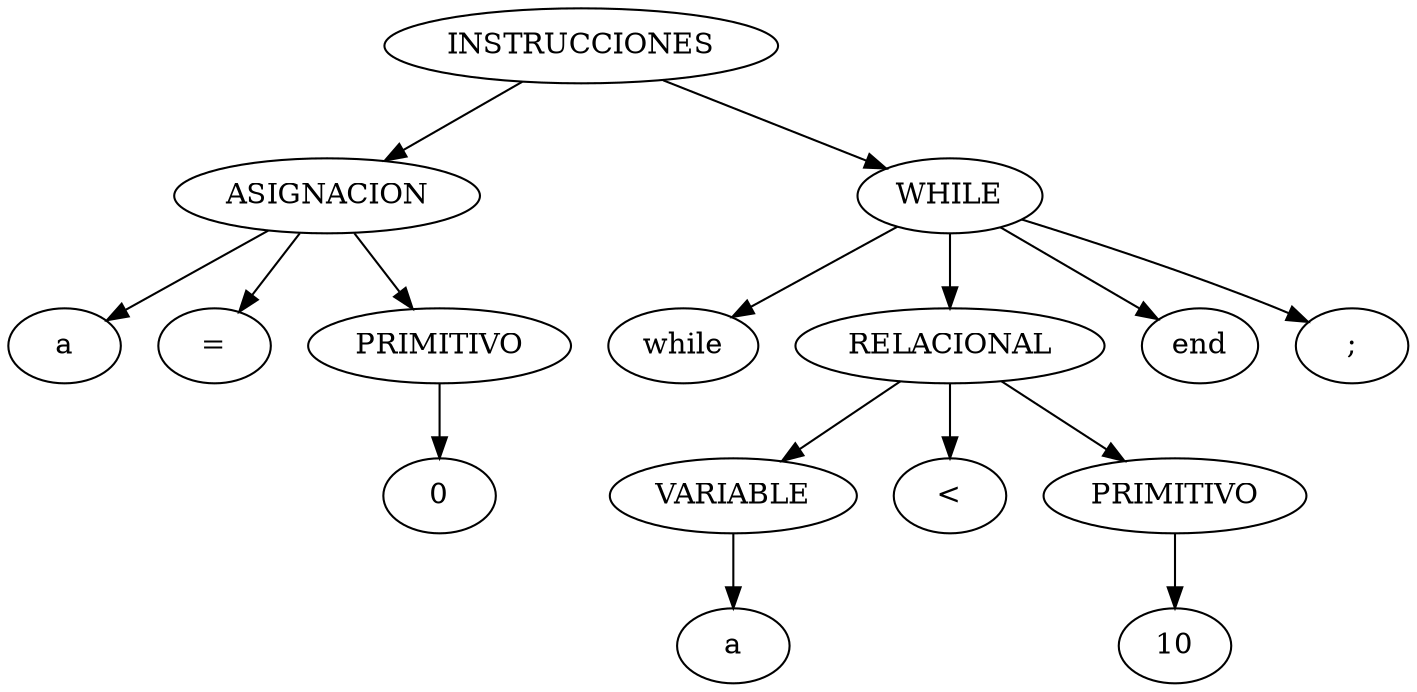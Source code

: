 digraph {
n0[label="INSTRUCCIONES"];
n1[label="ASIGNACION"];
n0->n1;
n2[label="a"];
n1->n2;
n3[label="="];
n1->n3;
n4[label="PRIMITIVO"];
n1->n4;
n5[label="0"];
n4->n5;
n6[label="WHILE"];
n0->n6;
n7[label="while"];
n6->n7;
n8[label="RELACIONAL"];
n6->n8;
n9[label="VARIABLE"];
n8->n9;
n10[label="a"];
n9->n10;
n11[label="<"];
n8->n11;
n12[label="PRIMITIVO"];
n8->n12;
n13[label="10"];
n12->n13;
n14[label="end"];
n6->n14;
n15[label=";"];
n6->n15;
}